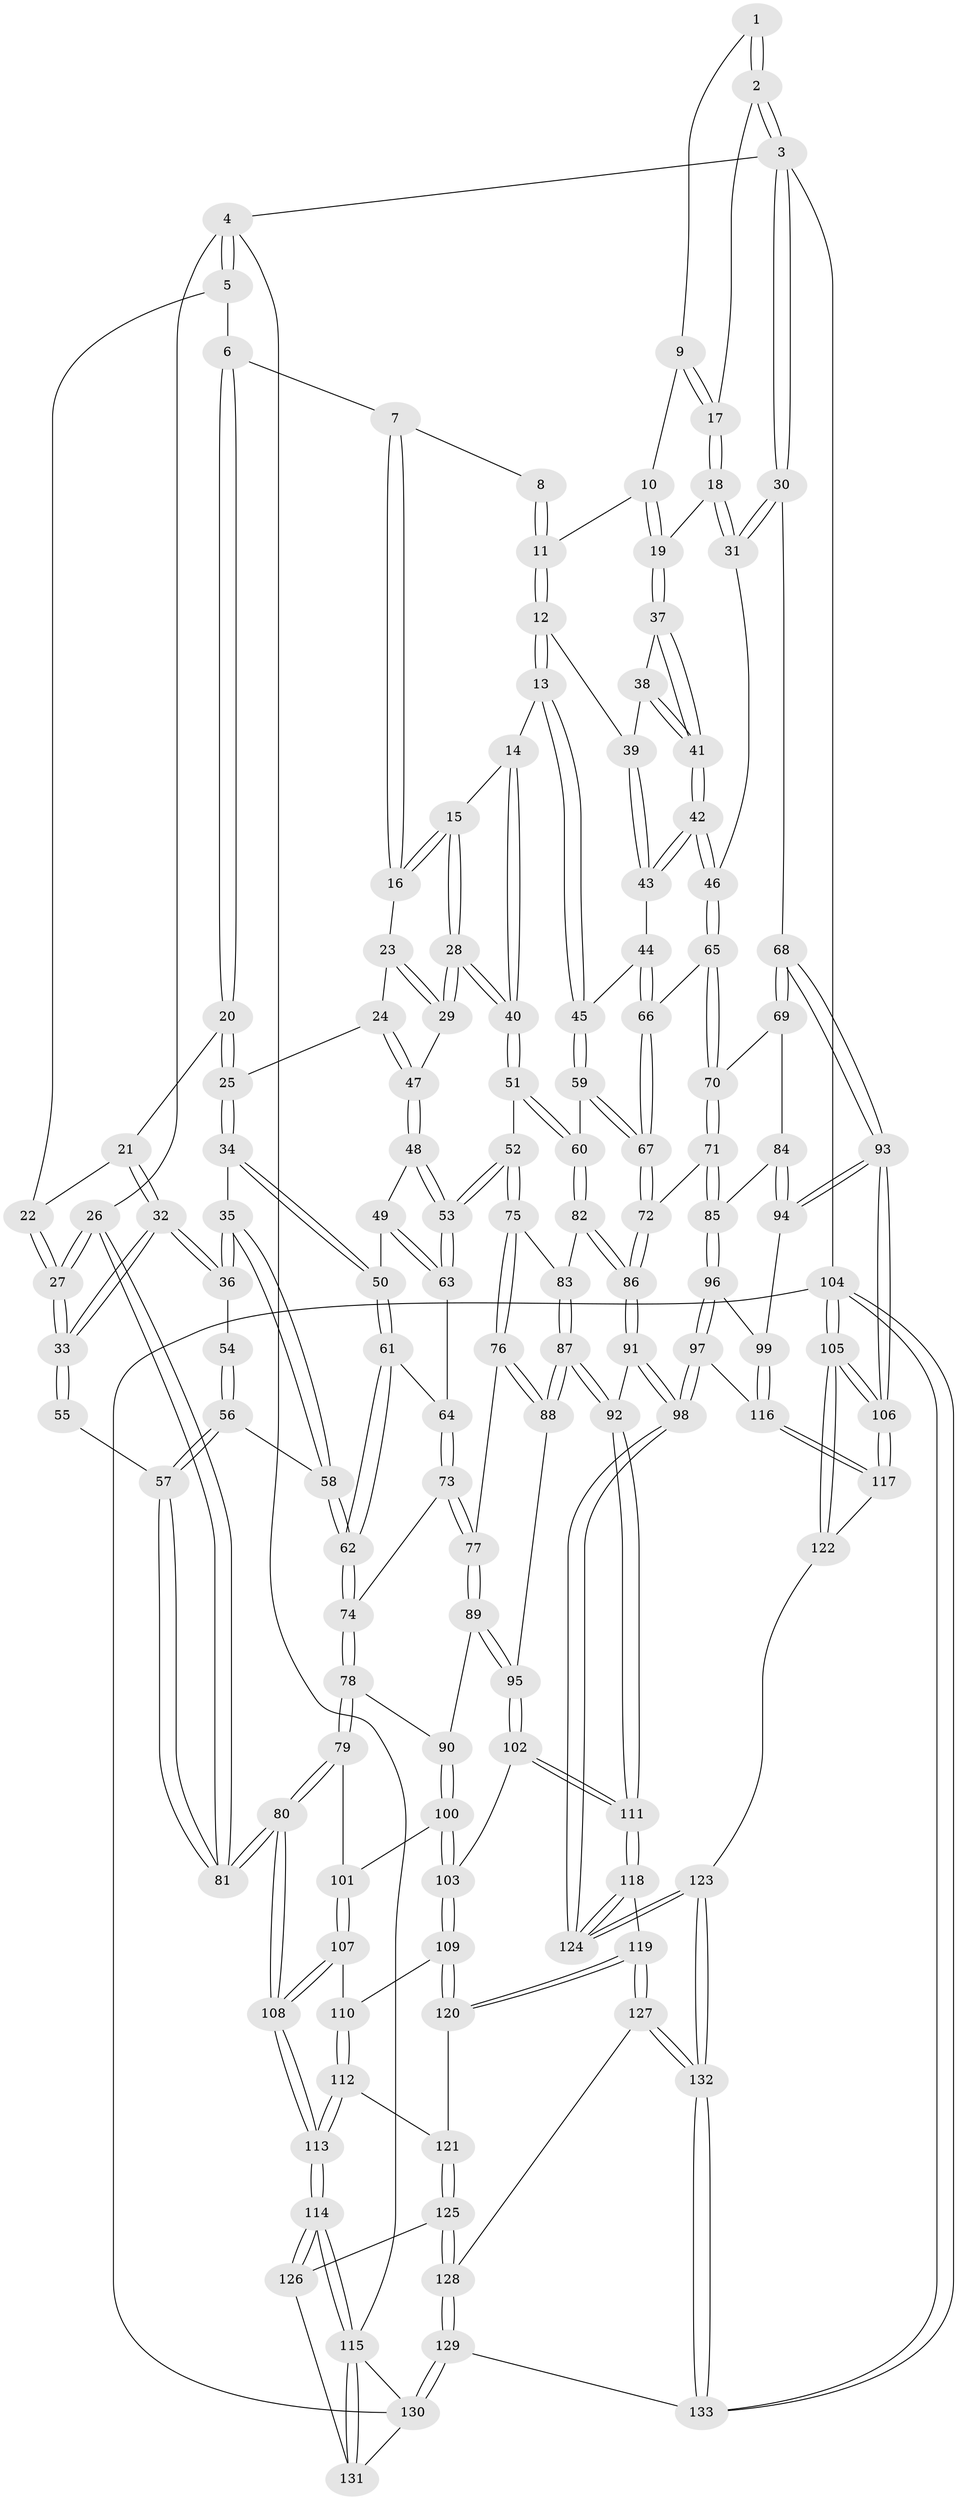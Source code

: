 // Generated by graph-tools (version 1.1) at 2025/27/03/09/25 03:27:10]
// undirected, 133 vertices, 329 edges
graph export_dot {
graph [start="1"]
  node [color=gray90,style=filled];
  1 [pos="+0.8544124370945243+0"];
  2 [pos="+1+0"];
  3 [pos="+1+0"];
  4 [pos="+0+0"];
  5 [pos="+0.1081151407311549+0"];
  6 [pos="+0.24608740611923868+0"];
  7 [pos="+0.5471565520741497+0"];
  8 [pos="+0.7949921374428193+0"];
  9 [pos="+0.9089518576287174+0.009278640632597077"];
  10 [pos="+0.8583249937973843+0.05017447180205006"];
  11 [pos="+0.785633508183188+0.06932097771185577"];
  12 [pos="+0.7804865526087728+0.08208290952171665"];
  13 [pos="+0.7125812273745851+0.12815544328369546"];
  14 [pos="+0.6469880247550017+0.07741889337001004"];
  15 [pos="+0.6076275333584396+0.035188308113678124"];
  16 [pos="+0.5703381301852719+0"];
  17 [pos="+0.9419035941534453+0.0474498256152541"];
  18 [pos="+0.967772218307088+0.09852772573473682"];
  19 [pos="+0.9588254908252808+0.10380846888314144"];
  20 [pos="+0.2456617302624213+0"];
  21 [pos="+0.11468009744579863+0.0658094703618164"];
  22 [pos="+0.017831682807122995+0.06549615277748978"];
  23 [pos="+0.4966615403478753+0.05551940529392645"];
  24 [pos="+0.34311063409847786+0.09615756480968263"];
  25 [pos="+0.29919471292187777+0.03739733347228305"];
  26 [pos="+0+0.2263188462868325"];
  27 [pos="+0+0.21505135500258532"];
  28 [pos="+0.5079796681355125+0.18464859671061065"];
  29 [pos="+0.4884308929806102+0.15979855163875434"];
  30 [pos="+1+0.0927645557077808"];
  31 [pos="+1+0.09971792246727579"];
  32 [pos="+0.1095198621054931+0.11277976560760658"];
  33 [pos="+0+0.2046655107229288"];
  34 [pos="+0.18621888527476266+0.1807318988695789"];
  35 [pos="+0.1670701471283028+0.17905408875358075"];
  36 [pos="+0.1386745883327842+0.16766487969292423"];
  37 [pos="+0.9468053881156384+0.1143263364062859"];
  38 [pos="+0.8023258532415963+0.09162463188489457"];
  39 [pos="+0.7809221674282519+0.08235820361736805"];
  40 [pos="+0.5197816860413134+0.2215564789726057"];
  41 [pos="+0.9071832780714283+0.18360504828720145"];
  42 [pos="+0.8983742363941826+0.22461091673480846"];
  43 [pos="+0.8380663146369132+0.17189597912105375"];
  44 [pos="+0.7620749490007218+0.20439392214689456"];
  45 [pos="+0.7075190147749587+0.18892079020578736"];
  46 [pos="+0.8982602477788021+0.23550300985519673"];
  47 [pos="+0.345449243344898+0.10222261330480881"];
  48 [pos="+0.342074475832729+0.16612750393341463"];
  49 [pos="+0.22843256323031266+0.21629103600393965"];
  50 [pos="+0.2076831532030249+0.20867348627832882"];
  51 [pos="+0.5243000909081207+0.24886749216441753"];
  52 [pos="+0.37871575610232033+0.30266541953475645"];
  53 [pos="+0.3772383832765686+0.30178784257763847"];
  54 [pos="+0.11725817388073771+0.18426853963892598"];
  55 [pos="+0.09436989836176915+0.19461767705691246"];
  56 [pos="+0.10453073716896798+0.3185195564029386"];
  57 [pos="+0.0660929913613891+0.32280279864049316"];
  58 [pos="+0.11436327871953163+0.3187840449058783"];
  59 [pos="+0.6432031327053249+0.3093114612102608"];
  60 [pos="+0.6415792044257947+0.3095739391146951"];
  61 [pos="+0.17601695707101803+0.3191211970652738"];
  62 [pos="+0.15205487425458006+0.32917980325228885"];
  63 [pos="+0.3055075135245666+0.30888619516764265"];
  64 [pos="+0.27331451939483437+0.32629521385767024"];
  65 [pos="+0.8980884193032785+0.23679939845698514"];
  66 [pos="+0.8645349599939389+0.2416612786201267"];
  67 [pos="+0.731230158661741+0.37160528440947077"];
  68 [pos="+1+0.3167389732989513"];
  69 [pos="+1+0.3249954901441525"];
  70 [pos="+0.9420198233293113+0.29488561462426127"];
  71 [pos="+0.7811659934476294+0.4240360217163691"];
  72 [pos="+0.7598879668011832+0.4063586133724761"];
  73 [pos="+0.2457188184298419+0.4286221720975956"];
  74 [pos="+0.17255328991647692+0.40728785329842115"];
  75 [pos="+0.38679035571237924+0.3456655462238531"];
  76 [pos="+0.3620619337261648+0.4250923991816125"];
  77 [pos="+0.26922551854149196+0.4715474900934954"];
  78 [pos="+0.1211390903121263+0.47999548893019456"];
  79 [pos="+0.021109958770547194+0.47291710423765065"];
  80 [pos="+0+0.40651264804371595"];
  81 [pos="+0+0.3933633135375719"];
  82 [pos="+0.5762894524980808+0.40652667842603996"];
  83 [pos="+0.4791738277555672+0.41640669389427865"];
  84 [pos="+0.9168331505253017+0.4655401401708952"];
  85 [pos="+0.7896785943325858+0.4404221192971809"];
  86 [pos="+0.5727629331565164+0.5659023844105022"];
  87 [pos="+0.43362303677295694+0.5441281887823805"];
  88 [pos="+0.4313519716519362+0.5422703081789766"];
  89 [pos="+0.265717374372232+0.48559338834155125"];
  90 [pos="+0.15044726512601564+0.5048367376878387"];
  91 [pos="+0.5575411489193862+0.6345745548357581"];
  92 [pos="+0.4849578721561594+0.6351776330099442"];
  93 [pos="+1+0.6320664768677706"];
  94 [pos="+0.9983250372368339+0.5762918661942992"];
  95 [pos="+0.2760908235564056+0.5173936702150208"];
  96 [pos="+0.783263411274741+0.48734930778988783"];
  97 [pos="+0.7293667916115611+0.63837483508682"];
  98 [pos="+0.6363004630817163+0.6811402494038599"];
  99 [pos="+0.9322733517052691+0.6023270899819466"];
  100 [pos="+0.15861096965502028+0.5483064238790544"];
  101 [pos="+0.09583967508667551+0.5838423199981616"];
  102 [pos="+0.25291261531756637+0.6362268708480092"];
  103 [pos="+0.22062342183469344+0.6489536953533916"];
  104 [pos="+1+1"];
  105 [pos="+1+1"];
  106 [pos="+1+0.883586183010834"];
  107 [pos="+0.09523731797967655+0.609510180840489"];
  108 [pos="+0+0.5923603062829689"];
  109 [pos="+0.20263546881622976+0.6678702078370303"];
  110 [pos="+0.10201587527772932+0.6195074566742144"];
  111 [pos="+0.42289661467961565+0.6791700163986962"];
  112 [pos="+0.0012764519942446804+0.7228031552293446"];
  113 [pos="+0+0.6887159961651349"];
  114 [pos="+0+0.9662028705438063"];
  115 [pos="+0+1"];
  116 [pos="+0.8396422220063802+0.6689173657601661"];
  117 [pos="+0.8649173150858425+0.7187544475092971"];
  118 [pos="+0.3742170134138865+0.8436908518404673"];
  119 [pos="+0.36734882140139385+0.8525318361260511"];
  120 [pos="+0.17570471049303402+0.733203616253176"];
  121 [pos="+0.13680647047502054+0.7646664014398273"];
  122 [pos="+0.8351082966567318+0.8663492469596338"];
  123 [pos="+0.6854701587245635+0.9147304563912645"];
  124 [pos="+0.6622649195014422+0.8648676332789832"];
  125 [pos="+0.13484583272528133+0.8604088432032608"];
  126 [pos="+0.11418111502247871+0.8830282589420071"];
  127 [pos="+0.36555604322530433+0.8591764671566934"];
  128 [pos="+0.3272816163067021+0.945643745437612"];
  129 [pos="+0.33548770234366115+1"];
  130 [pos="+0.19470238817562302+1"];
  131 [pos="+0.11749476181058707+0.9577796982037918"];
  132 [pos="+0.6667865040060725+1"];
  133 [pos="+0.6542924495767183+1"];
  1 -- 2;
  1 -- 2;
  1 -- 9;
  2 -- 3;
  2 -- 3;
  2 -- 17;
  3 -- 4;
  3 -- 30;
  3 -- 30;
  3 -- 104;
  4 -- 5;
  4 -- 5;
  4 -- 26;
  4 -- 115;
  5 -- 6;
  5 -- 22;
  6 -- 7;
  6 -- 20;
  6 -- 20;
  7 -- 8;
  7 -- 16;
  7 -- 16;
  8 -- 11;
  8 -- 11;
  9 -- 10;
  9 -- 17;
  9 -- 17;
  10 -- 11;
  10 -- 19;
  10 -- 19;
  11 -- 12;
  11 -- 12;
  12 -- 13;
  12 -- 13;
  12 -- 39;
  13 -- 14;
  13 -- 45;
  13 -- 45;
  14 -- 15;
  14 -- 40;
  14 -- 40;
  15 -- 16;
  15 -- 16;
  15 -- 28;
  15 -- 28;
  16 -- 23;
  17 -- 18;
  17 -- 18;
  18 -- 19;
  18 -- 31;
  18 -- 31;
  19 -- 37;
  19 -- 37;
  20 -- 21;
  20 -- 25;
  20 -- 25;
  21 -- 22;
  21 -- 32;
  21 -- 32;
  22 -- 27;
  22 -- 27;
  23 -- 24;
  23 -- 29;
  23 -- 29;
  24 -- 25;
  24 -- 47;
  24 -- 47;
  25 -- 34;
  25 -- 34;
  26 -- 27;
  26 -- 27;
  26 -- 81;
  26 -- 81;
  27 -- 33;
  27 -- 33;
  28 -- 29;
  28 -- 29;
  28 -- 40;
  28 -- 40;
  29 -- 47;
  30 -- 31;
  30 -- 31;
  30 -- 68;
  31 -- 46;
  32 -- 33;
  32 -- 33;
  32 -- 36;
  32 -- 36;
  33 -- 55;
  33 -- 55;
  34 -- 35;
  34 -- 50;
  34 -- 50;
  35 -- 36;
  35 -- 36;
  35 -- 58;
  35 -- 58;
  36 -- 54;
  37 -- 38;
  37 -- 41;
  37 -- 41;
  38 -- 39;
  38 -- 41;
  38 -- 41;
  39 -- 43;
  39 -- 43;
  40 -- 51;
  40 -- 51;
  41 -- 42;
  41 -- 42;
  42 -- 43;
  42 -- 43;
  42 -- 46;
  42 -- 46;
  43 -- 44;
  44 -- 45;
  44 -- 66;
  44 -- 66;
  45 -- 59;
  45 -- 59;
  46 -- 65;
  46 -- 65;
  47 -- 48;
  47 -- 48;
  48 -- 49;
  48 -- 53;
  48 -- 53;
  49 -- 50;
  49 -- 63;
  49 -- 63;
  50 -- 61;
  50 -- 61;
  51 -- 52;
  51 -- 60;
  51 -- 60;
  52 -- 53;
  52 -- 53;
  52 -- 75;
  52 -- 75;
  53 -- 63;
  53 -- 63;
  54 -- 56;
  54 -- 56;
  55 -- 57;
  56 -- 57;
  56 -- 57;
  56 -- 58;
  57 -- 81;
  57 -- 81;
  58 -- 62;
  58 -- 62;
  59 -- 60;
  59 -- 67;
  59 -- 67;
  60 -- 82;
  60 -- 82;
  61 -- 62;
  61 -- 62;
  61 -- 64;
  62 -- 74;
  62 -- 74;
  63 -- 64;
  64 -- 73;
  64 -- 73;
  65 -- 66;
  65 -- 70;
  65 -- 70;
  66 -- 67;
  66 -- 67;
  67 -- 72;
  67 -- 72;
  68 -- 69;
  68 -- 69;
  68 -- 93;
  68 -- 93;
  69 -- 70;
  69 -- 84;
  70 -- 71;
  70 -- 71;
  71 -- 72;
  71 -- 85;
  71 -- 85;
  72 -- 86;
  72 -- 86;
  73 -- 74;
  73 -- 77;
  73 -- 77;
  74 -- 78;
  74 -- 78;
  75 -- 76;
  75 -- 76;
  75 -- 83;
  76 -- 77;
  76 -- 88;
  76 -- 88;
  77 -- 89;
  77 -- 89;
  78 -- 79;
  78 -- 79;
  78 -- 90;
  79 -- 80;
  79 -- 80;
  79 -- 101;
  80 -- 81;
  80 -- 81;
  80 -- 108;
  80 -- 108;
  82 -- 83;
  82 -- 86;
  82 -- 86;
  83 -- 87;
  83 -- 87;
  84 -- 85;
  84 -- 94;
  84 -- 94;
  85 -- 96;
  85 -- 96;
  86 -- 91;
  86 -- 91;
  87 -- 88;
  87 -- 88;
  87 -- 92;
  87 -- 92;
  88 -- 95;
  89 -- 90;
  89 -- 95;
  89 -- 95;
  90 -- 100;
  90 -- 100;
  91 -- 92;
  91 -- 98;
  91 -- 98;
  92 -- 111;
  92 -- 111;
  93 -- 94;
  93 -- 94;
  93 -- 106;
  93 -- 106;
  94 -- 99;
  95 -- 102;
  95 -- 102;
  96 -- 97;
  96 -- 97;
  96 -- 99;
  97 -- 98;
  97 -- 98;
  97 -- 116;
  98 -- 124;
  98 -- 124;
  99 -- 116;
  99 -- 116;
  100 -- 101;
  100 -- 103;
  100 -- 103;
  101 -- 107;
  101 -- 107;
  102 -- 103;
  102 -- 111;
  102 -- 111;
  103 -- 109;
  103 -- 109;
  104 -- 105;
  104 -- 105;
  104 -- 133;
  104 -- 133;
  104 -- 130;
  105 -- 106;
  105 -- 106;
  105 -- 122;
  105 -- 122;
  106 -- 117;
  106 -- 117;
  107 -- 108;
  107 -- 108;
  107 -- 110;
  108 -- 113;
  108 -- 113;
  109 -- 110;
  109 -- 120;
  109 -- 120;
  110 -- 112;
  110 -- 112;
  111 -- 118;
  111 -- 118;
  112 -- 113;
  112 -- 113;
  112 -- 121;
  113 -- 114;
  113 -- 114;
  114 -- 115;
  114 -- 115;
  114 -- 126;
  114 -- 126;
  115 -- 131;
  115 -- 131;
  115 -- 130;
  116 -- 117;
  116 -- 117;
  117 -- 122;
  118 -- 119;
  118 -- 124;
  118 -- 124;
  119 -- 120;
  119 -- 120;
  119 -- 127;
  119 -- 127;
  120 -- 121;
  121 -- 125;
  121 -- 125;
  122 -- 123;
  123 -- 124;
  123 -- 124;
  123 -- 132;
  123 -- 132;
  125 -- 126;
  125 -- 128;
  125 -- 128;
  126 -- 131;
  127 -- 128;
  127 -- 132;
  127 -- 132;
  128 -- 129;
  128 -- 129;
  129 -- 130;
  129 -- 130;
  129 -- 133;
  130 -- 131;
  132 -- 133;
  132 -- 133;
}
